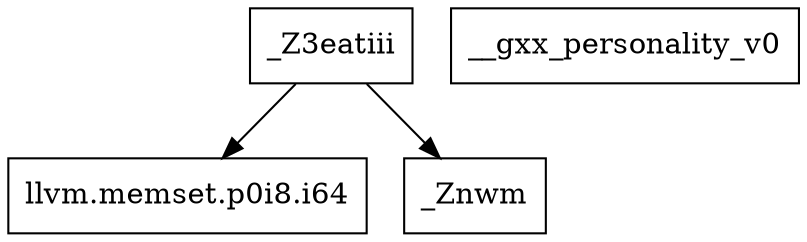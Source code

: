 digraph CallGraph {
    node [shape=rectangle];

    // Nodes
    _Z3eatiii [label="_Z3eatiii"];
    llvm_memset [label="llvm.memset.p0i8.i64"];
    _Znwm [label="_Znwm"];
    __gxx_personality_v0 [label="__gxx_personality_v0"];

    // Edges
    _Z3eatiii -> llvm_memset;
    _Z3eatiii -> _Znwm;
}
